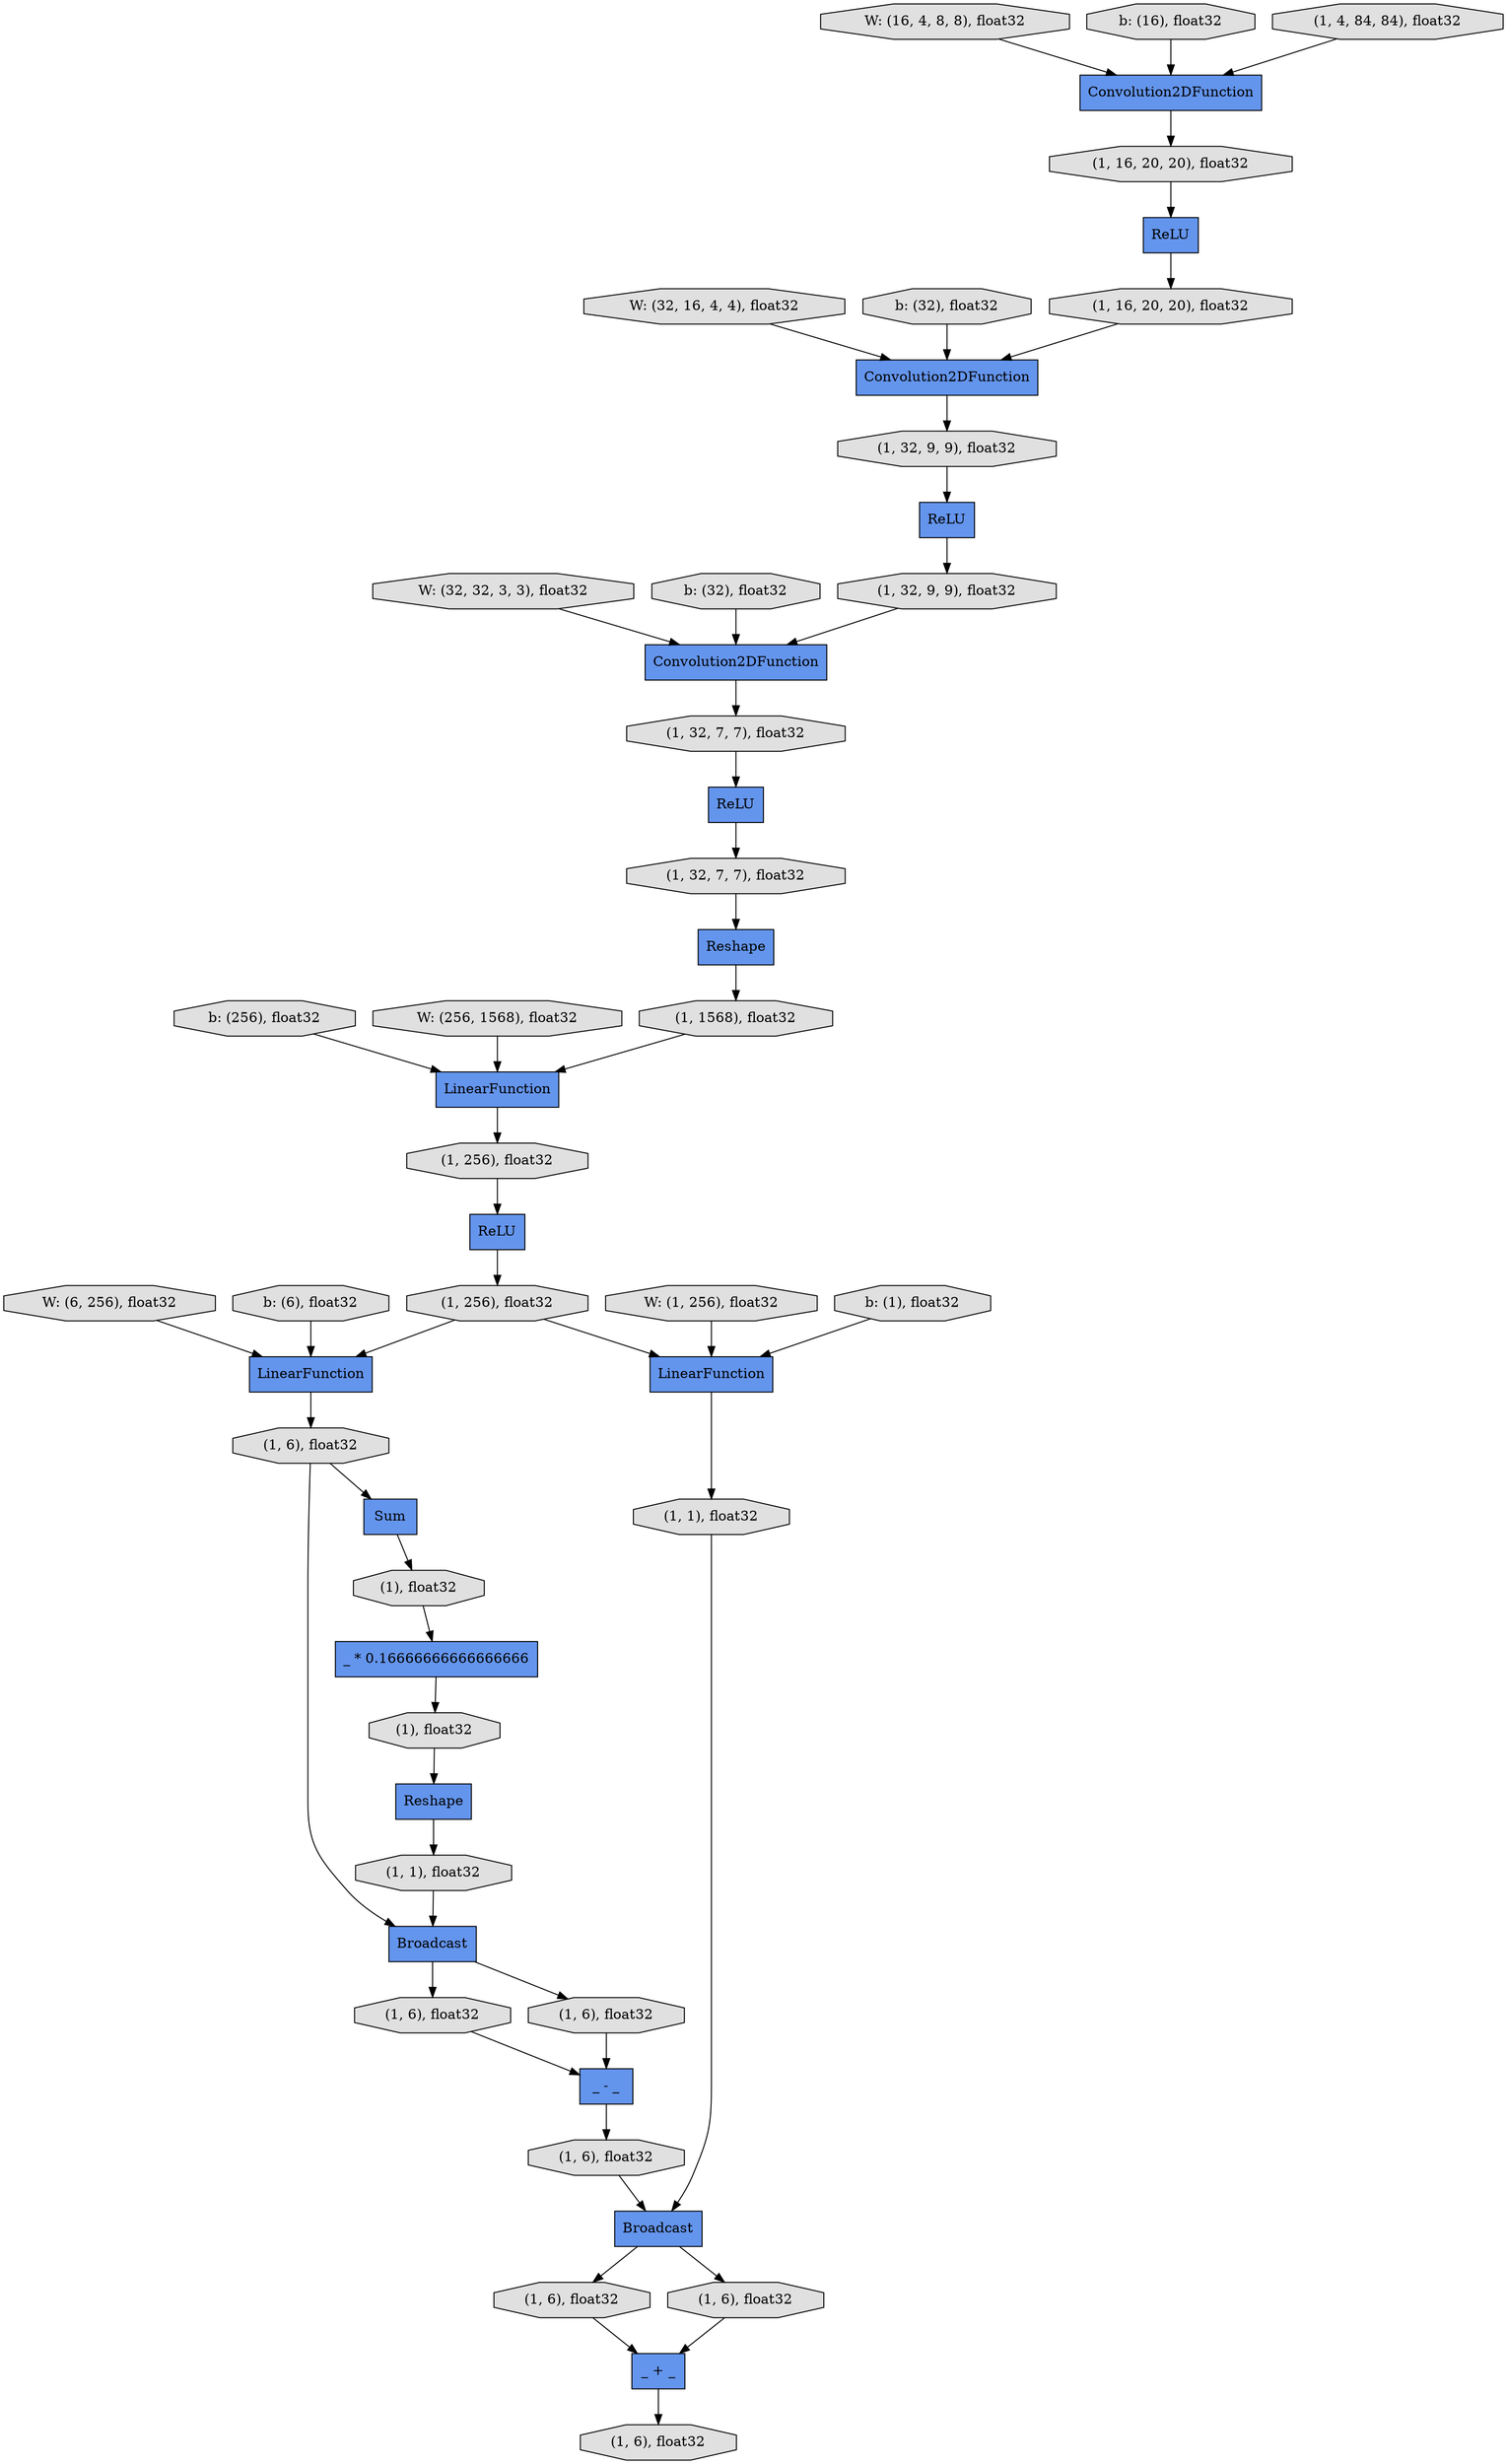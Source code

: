 digraph graphname{rankdir=TB;139873937578000 [label="(1, 16, 20, 20), float32",shape="octagon",fillcolor="#E0E0E0",style="filled"];139873937680464 [label="(1, 6), float32",shape="octagon",fillcolor="#E0E0E0",style="filled"];139873937680528 [label="(1, 6), float32",shape="octagon",fillcolor="#E0E0E0",style="filled"];139873937678480 [label="(1, 6), float32",shape="octagon",fillcolor="#E0E0E0",style="filled"];139874382903440 [label="W: (16, 4, 8, 8), float32",shape="octagon",fillcolor="#E0E0E0",style="filled"];139873937578192 [label="ReLU",shape="record",fillcolor="#6495ED",style="filled"];139874338783504 [label="Broadcast",shape="record",fillcolor="#6495ED",style="filled"];139873937576208 [label="b: (256), float32",shape="octagon",fillcolor="#E0E0E0",style="filled"];139873937578256 [label="(1, 16, 20, 20), float32",shape="octagon",fillcolor="#E0E0E0",style="filled"];139873937678672 [label="LinearFunction",shape="record",fillcolor="#6495ED",style="filled"];139874382903632 [label="b: (16), float32",shape="octagon",fillcolor="#E0E0E0",style="filled"];139873937678736 [label="(1), float32",shape="octagon",fillcolor="#E0E0E0",style="filled"];139873937578384 [label="LinearFunction",shape="record",fillcolor="#6495ED",style="filled"];139873937578448 [label="(1, 32, 9, 9), float32",shape="octagon",fillcolor="#E0E0E0",style="filled"];139873937576464 [label="W: (6, 256), float32",shape="octagon",fillcolor="#E0E0E0",style="filled"];139873937578512 [label="Convolution2DFunction",shape="record",fillcolor="#6495ED",style="filled"];139873937678928 [label="Broadcast",shape="record",fillcolor="#6495ED",style="filled"];139873937578640 [label="(1, 32, 9, 9), float32",shape="octagon",fillcolor="#E0E0E0",style="filled"];139874382903952 [label="W: (32, 16, 4, 4), float32",shape="octagon",fillcolor="#E0E0E0",style="filled"];139873937679056 [label="_ - _",shape="record",fillcolor="#6495ED",style="filled"];139873937679120 [label="(1), float32",shape="octagon",fillcolor="#E0E0E0",style="filled"];139873937576784 [label="b: (6), float32",shape="octagon",fillcolor="#E0E0E0",style="filled"];139873937578896 [label="Sum",shape="record",fillcolor="#6495ED",style="filled"];139874382842832 [label="ReLU",shape="record",fillcolor="#6495ED",style="filled"];139873937578960 [label="(1, 32, 7, 7), float32",shape="octagon",fillcolor="#E0E0E0",style="filled"];139874382904272 [label="b: (32), float32",shape="octagon",fillcolor="#E0E0E0",style="filled"];139873937576912 [label="Convolution2DFunction",shape="record",fillcolor="#6495ED",style="filled"];139873937579024 [label="Reshape",shape="record",fillcolor="#6495ED",style="filled"];139873937679440 [label="(1, 1), float32",shape="octagon",fillcolor="#E0E0E0",style="filled"];139873937577104 [label="W: (1, 256), float32",shape="octagon",fillcolor="#E0E0E0",style="filled"];139873937577872 [label="LinearFunction",shape="record",fillcolor="#6495ED",style="filled"];139873937579152 [label="(1, 32, 7, 7), float32",shape="octagon",fillcolor="#E0E0E0",style="filled"];139873937679632 [label="(1, 6), float32",shape="octagon",fillcolor="#E0E0E0",style="filled"];139874382904592 [label="W: (32, 32, 3, 3), float32",shape="octagon",fillcolor="#E0E0E0",style="filled"];139873937679824 [label="(1, 6), float32",shape="octagon",fillcolor="#E0E0E0",style="filled"];139873937577424 [label="b: (1), float32",shape="octagon",fillcolor="#E0E0E0",style="filled"];139874382905232 [label="W: (256, 1568), float32",shape="octagon",fillcolor="#E0E0E0",style="filled"];139873937579536 [label="(1, 1568), float32",shape="octagon",fillcolor="#E0E0E0",style="filled"];139874382904912 [label="b: (32), float32",shape="octagon",fillcolor="#E0E0E0",style="filled"];139873937577552 [label="Convolution2DFunction",shape="record",fillcolor="#6495ED",style="filled"];139873937680016 [label="(1, 6), float32",shape="octagon",fillcolor="#E0E0E0",style="filled"];139873937579664 [label="(1, 256), float32",shape="octagon",fillcolor="#E0E0E0",style="filled"];139873937680144 [label="_ + _",shape="record",fillcolor="#6495ED",style="filled"];139873937579792 [label="(1, 256), float32",shape="octagon",fillcolor="#E0E0E0",style="filled"];139873937577744 [label="ReLU",shape="record",fillcolor="#6495ED",style="filled"];139873937680208 [label="(1, 1), float32",shape="octagon",fillcolor="#E0E0E0",style="filled"];139873937579856 [label="_ * 0.16666666666666666",shape="record",fillcolor="#6495ED",style="filled"];139874382903120 [label="ReLU",shape="record",fillcolor="#6495ED",style="filled"];139873937577808 [label="(1, 4, 84, 84), float32",shape="octagon",fillcolor="#E0E0E0",style="filled"];139873937579920 [label="Reshape",shape="record",fillcolor="#6495ED",style="filled"];139873937680336 [label="(1, 6), float32",shape="octagon",fillcolor="#E0E0E0",style="filled"];139873937680336 -> 139873937680144;139873937576784 -> 139873937578384;139873937579152 -> 139873937579024;139873937578640 -> 139873937578512;139873937679440 -> 139874338783504;139873937579664 -> 139873937678672;139874382842832 -> 139873937579664;139873937579792 -> 139874382842832;139873937577424 -> 139873937678672;139874382905232 -> 139873937577872;139874382903632 -> 139873937576912;139873937576912 -> 139873937578000;139873937679120 -> 139873937579920;139874382904912 -> 139873937578512;139873937579024 -> 139873937579536;139873937577552 -> 139873937578448;139874382904272 -> 139873937577552;139873937578000 -> 139874382903120;139873937577872 -> 139873937579792;139873937579920 -> 139873937679440;139873937579664 -> 139873937578384;139873937577808 -> 139873937576912;139874382903440 -> 139873937576912;139873937679824 -> 139873937679056;139873937678480 -> 139874338783504;139873937576208 -> 139873937577872;139873937578960 -> 139873937578192;139873937579856 -> 139873937679120;139873937680016 -> 139873937678928;139873937679056 -> 139873937680016;139873937578192 -> 139873937579152;139874338783504 -> 139873937679632;139873937678928 -> 139873937680336;139873937678480 -> 139873937578896;139874382903952 -> 139873937577552;139873937678928 -> 139873937680464;139873937680144 -> 139873937680528;139873937576464 -> 139873937578384;139874338783504 -> 139873937679824;139873937678736 -> 139873937579856;139873937578512 -> 139873937578960;139874382903120 -> 139873937578256;139873937578448 -> 139873937577744;139873937578256 -> 139873937577552;139873937678672 -> 139873937680208;139873937579536 -> 139873937577872;139873937577744 -> 139873937578640;139873937680464 -> 139873937680144;139873937577104 -> 139873937678672;139873937578896 -> 139873937678736;139874382904592 -> 139873937578512;139873937680208 -> 139873937678928;139873937679632 -> 139873937679056;139873937578384 -> 139873937678480;}